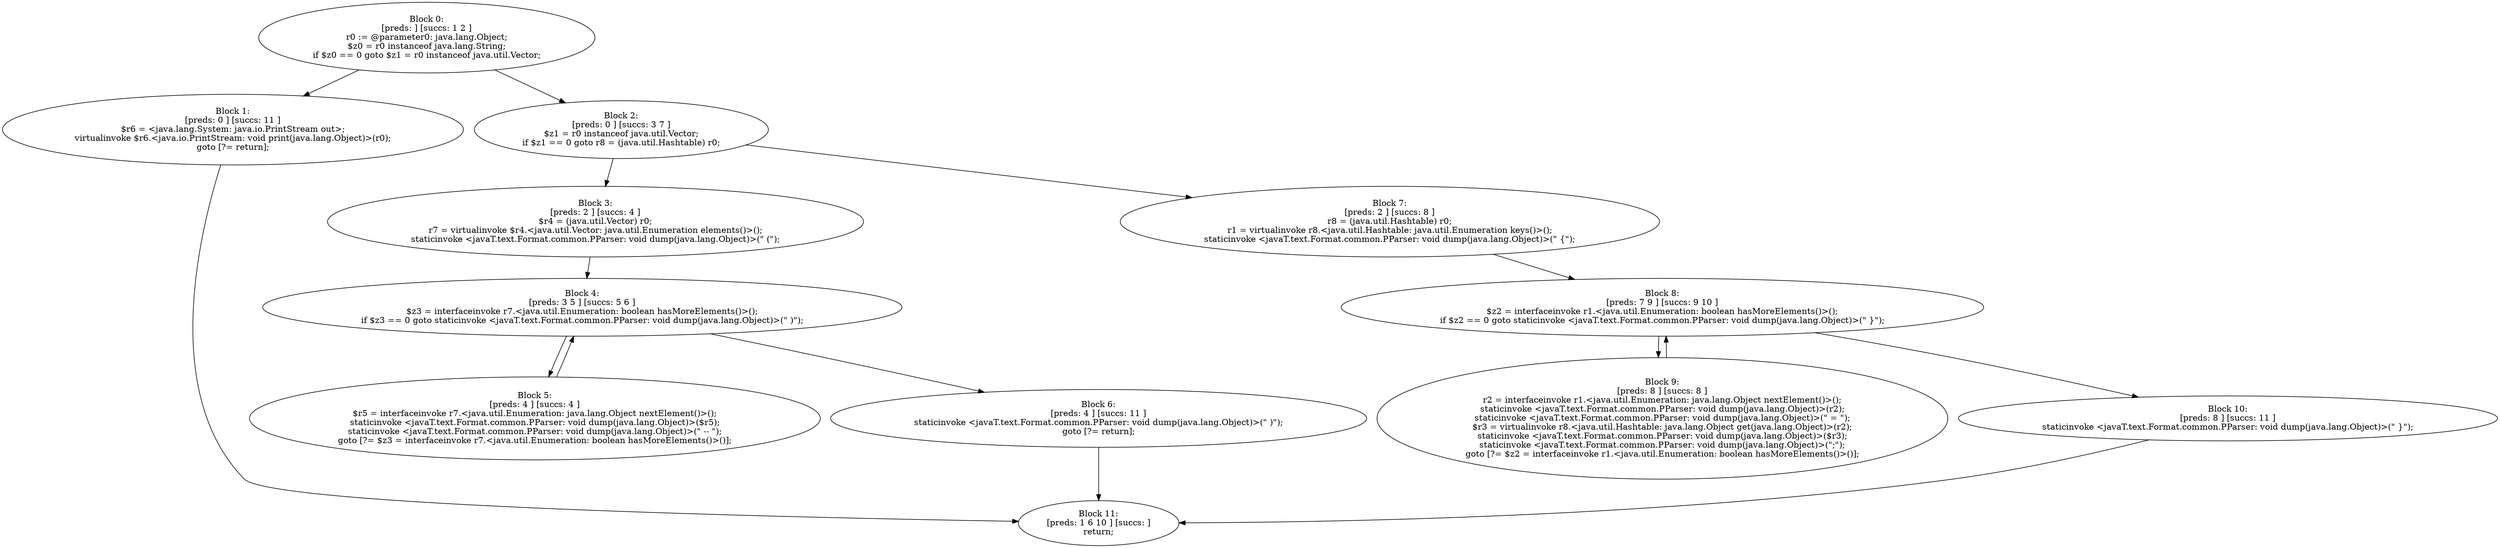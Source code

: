 digraph "unitGraph" {
    "Block 0:
[preds: ] [succs: 1 2 ]
r0 := @parameter0: java.lang.Object;
$z0 = r0 instanceof java.lang.String;
if $z0 == 0 goto $z1 = r0 instanceof java.util.Vector;
"
    "Block 1:
[preds: 0 ] [succs: 11 ]
$r6 = <java.lang.System: java.io.PrintStream out>;
virtualinvoke $r6.<java.io.PrintStream: void print(java.lang.Object)>(r0);
goto [?= return];
"
    "Block 2:
[preds: 0 ] [succs: 3 7 ]
$z1 = r0 instanceof java.util.Vector;
if $z1 == 0 goto r8 = (java.util.Hashtable) r0;
"
    "Block 3:
[preds: 2 ] [succs: 4 ]
$r4 = (java.util.Vector) r0;
r7 = virtualinvoke $r4.<java.util.Vector: java.util.Enumeration elements()>();
staticinvoke <javaT.text.Format.common.PParser: void dump(java.lang.Object)>(\" (\");
"
    "Block 4:
[preds: 3 5 ] [succs: 5 6 ]
$z3 = interfaceinvoke r7.<java.util.Enumeration: boolean hasMoreElements()>();
if $z3 == 0 goto staticinvoke <javaT.text.Format.common.PParser: void dump(java.lang.Object)>(\" )\");
"
    "Block 5:
[preds: 4 ] [succs: 4 ]
$r5 = interfaceinvoke r7.<java.util.Enumeration: java.lang.Object nextElement()>();
staticinvoke <javaT.text.Format.common.PParser: void dump(java.lang.Object)>($r5);
staticinvoke <javaT.text.Format.common.PParser: void dump(java.lang.Object)>(\" -- \");
goto [?= $z3 = interfaceinvoke r7.<java.util.Enumeration: boolean hasMoreElements()>()];
"
    "Block 6:
[preds: 4 ] [succs: 11 ]
staticinvoke <javaT.text.Format.common.PParser: void dump(java.lang.Object)>(\" )\");
goto [?= return];
"
    "Block 7:
[preds: 2 ] [succs: 8 ]
r8 = (java.util.Hashtable) r0;
r1 = virtualinvoke r8.<java.util.Hashtable: java.util.Enumeration keys()>();
staticinvoke <javaT.text.Format.common.PParser: void dump(java.lang.Object)>(\" {\");
"
    "Block 8:
[preds: 7 9 ] [succs: 9 10 ]
$z2 = interfaceinvoke r1.<java.util.Enumeration: boolean hasMoreElements()>();
if $z2 == 0 goto staticinvoke <javaT.text.Format.common.PParser: void dump(java.lang.Object)>(\" }\");
"
    "Block 9:
[preds: 8 ] [succs: 8 ]
r2 = interfaceinvoke r1.<java.util.Enumeration: java.lang.Object nextElement()>();
staticinvoke <javaT.text.Format.common.PParser: void dump(java.lang.Object)>(r2);
staticinvoke <javaT.text.Format.common.PParser: void dump(java.lang.Object)>(\" = \");
$r3 = virtualinvoke r8.<java.util.Hashtable: java.lang.Object get(java.lang.Object)>(r2);
staticinvoke <javaT.text.Format.common.PParser: void dump(java.lang.Object)>($r3);
staticinvoke <javaT.text.Format.common.PParser: void dump(java.lang.Object)>(\";\");
goto [?= $z2 = interfaceinvoke r1.<java.util.Enumeration: boolean hasMoreElements()>()];
"
    "Block 10:
[preds: 8 ] [succs: 11 ]
staticinvoke <javaT.text.Format.common.PParser: void dump(java.lang.Object)>(\" }\");
"
    "Block 11:
[preds: 1 6 10 ] [succs: ]
return;
"
    "Block 0:
[preds: ] [succs: 1 2 ]
r0 := @parameter0: java.lang.Object;
$z0 = r0 instanceof java.lang.String;
if $z0 == 0 goto $z1 = r0 instanceof java.util.Vector;
"->"Block 1:
[preds: 0 ] [succs: 11 ]
$r6 = <java.lang.System: java.io.PrintStream out>;
virtualinvoke $r6.<java.io.PrintStream: void print(java.lang.Object)>(r0);
goto [?= return];
";
    "Block 0:
[preds: ] [succs: 1 2 ]
r0 := @parameter0: java.lang.Object;
$z0 = r0 instanceof java.lang.String;
if $z0 == 0 goto $z1 = r0 instanceof java.util.Vector;
"->"Block 2:
[preds: 0 ] [succs: 3 7 ]
$z1 = r0 instanceof java.util.Vector;
if $z1 == 0 goto r8 = (java.util.Hashtable) r0;
";
    "Block 1:
[preds: 0 ] [succs: 11 ]
$r6 = <java.lang.System: java.io.PrintStream out>;
virtualinvoke $r6.<java.io.PrintStream: void print(java.lang.Object)>(r0);
goto [?= return];
"->"Block 11:
[preds: 1 6 10 ] [succs: ]
return;
";
    "Block 2:
[preds: 0 ] [succs: 3 7 ]
$z1 = r0 instanceof java.util.Vector;
if $z1 == 0 goto r8 = (java.util.Hashtable) r0;
"->"Block 3:
[preds: 2 ] [succs: 4 ]
$r4 = (java.util.Vector) r0;
r7 = virtualinvoke $r4.<java.util.Vector: java.util.Enumeration elements()>();
staticinvoke <javaT.text.Format.common.PParser: void dump(java.lang.Object)>(\" (\");
";
    "Block 2:
[preds: 0 ] [succs: 3 7 ]
$z1 = r0 instanceof java.util.Vector;
if $z1 == 0 goto r8 = (java.util.Hashtable) r0;
"->"Block 7:
[preds: 2 ] [succs: 8 ]
r8 = (java.util.Hashtable) r0;
r1 = virtualinvoke r8.<java.util.Hashtable: java.util.Enumeration keys()>();
staticinvoke <javaT.text.Format.common.PParser: void dump(java.lang.Object)>(\" {\");
";
    "Block 3:
[preds: 2 ] [succs: 4 ]
$r4 = (java.util.Vector) r0;
r7 = virtualinvoke $r4.<java.util.Vector: java.util.Enumeration elements()>();
staticinvoke <javaT.text.Format.common.PParser: void dump(java.lang.Object)>(\" (\");
"->"Block 4:
[preds: 3 5 ] [succs: 5 6 ]
$z3 = interfaceinvoke r7.<java.util.Enumeration: boolean hasMoreElements()>();
if $z3 == 0 goto staticinvoke <javaT.text.Format.common.PParser: void dump(java.lang.Object)>(\" )\");
";
    "Block 4:
[preds: 3 5 ] [succs: 5 6 ]
$z3 = interfaceinvoke r7.<java.util.Enumeration: boolean hasMoreElements()>();
if $z3 == 0 goto staticinvoke <javaT.text.Format.common.PParser: void dump(java.lang.Object)>(\" )\");
"->"Block 5:
[preds: 4 ] [succs: 4 ]
$r5 = interfaceinvoke r7.<java.util.Enumeration: java.lang.Object nextElement()>();
staticinvoke <javaT.text.Format.common.PParser: void dump(java.lang.Object)>($r5);
staticinvoke <javaT.text.Format.common.PParser: void dump(java.lang.Object)>(\" -- \");
goto [?= $z3 = interfaceinvoke r7.<java.util.Enumeration: boolean hasMoreElements()>()];
";
    "Block 4:
[preds: 3 5 ] [succs: 5 6 ]
$z3 = interfaceinvoke r7.<java.util.Enumeration: boolean hasMoreElements()>();
if $z3 == 0 goto staticinvoke <javaT.text.Format.common.PParser: void dump(java.lang.Object)>(\" )\");
"->"Block 6:
[preds: 4 ] [succs: 11 ]
staticinvoke <javaT.text.Format.common.PParser: void dump(java.lang.Object)>(\" )\");
goto [?= return];
";
    "Block 5:
[preds: 4 ] [succs: 4 ]
$r5 = interfaceinvoke r7.<java.util.Enumeration: java.lang.Object nextElement()>();
staticinvoke <javaT.text.Format.common.PParser: void dump(java.lang.Object)>($r5);
staticinvoke <javaT.text.Format.common.PParser: void dump(java.lang.Object)>(\" -- \");
goto [?= $z3 = interfaceinvoke r7.<java.util.Enumeration: boolean hasMoreElements()>()];
"->"Block 4:
[preds: 3 5 ] [succs: 5 6 ]
$z3 = interfaceinvoke r7.<java.util.Enumeration: boolean hasMoreElements()>();
if $z3 == 0 goto staticinvoke <javaT.text.Format.common.PParser: void dump(java.lang.Object)>(\" )\");
";
    "Block 6:
[preds: 4 ] [succs: 11 ]
staticinvoke <javaT.text.Format.common.PParser: void dump(java.lang.Object)>(\" )\");
goto [?= return];
"->"Block 11:
[preds: 1 6 10 ] [succs: ]
return;
";
    "Block 7:
[preds: 2 ] [succs: 8 ]
r8 = (java.util.Hashtable) r0;
r1 = virtualinvoke r8.<java.util.Hashtable: java.util.Enumeration keys()>();
staticinvoke <javaT.text.Format.common.PParser: void dump(java.lang.Object)>(\" {\");
"->"Block 8:
[preds: 7 9 ] [succs: 9 10 ]
$z2 = interfaceinvoke r1.<java.util.Enumeration: boolean hasMoreElements()>();
if $z2 == 0 goto staticinvoke <javaT.text.Format.common.PParser: void dump(java.lang.Object)>(\" }\");
";
    "Block 8:
[preds: 7 9 ] [succs: 9 10 ]
$z2 = interfaceinvoke r1.<java.util.Enumeration: boolean hasMoreElements()>();
if $z2 == 0 goto staticinvoke <javaT.text.Format.common.PParser: void dump(java.lang.Object)>(\" }\");
"->"Block 9:
[preds: 8 ] [succs: 8 ]
r2 = interfaceinvoke r1.<java.util.Enumeration: java.lang.Object nextElement()>();
staticinvoke <javaT.text.Format.common.PParser: void dump(java.lang.Object)>(r2);
staticinvoke <javaT.text.Format.common.PParser: void dump(java.lang.Object)>(\" = \");
$r3 = virtualinvoke r8.<java.util.Hashtable: java.lang.Object get(java.lang.Object)>(r2);
staticinvoke <javaT.text.Format.common.PParser: void dump(java.lang.Object)>($r3);
staticinvoke <javaT.text.Format.common.PParser: void dump(java.lang.Object)>(\";\");
goto [?= $z2 = interfaceinvoke r1.<java.util.Enumeration: boolean hasMoreElements()>()];
";
    "Block 8:
[preds: 7 9 ] [succs: 9 10 ]
$z2 = interfaceinvoke r1.<java.util.Enumeration: boolean hasMoreElements()>();
if $z2 == 0 goto staticinvoke <javaT.text.Format.common.PParser: void dump(java.lang.Object)>(\" }\");
"->"Block 10:
[preds: 8 ] [succs: 11 ]
staticinvoke <javaT.text.Format.common.PParser: void dump(java.lang.Object)>(\" }\");
";
    "Block 9:
[preds: 8 ] [succs: 8 ]
r2 = interfaceinvoke r1.<java.util.Enumeration: java.lang.Object nextElement()>();
staticinvoke <javaT.text.Format.common.PParser: void dump(java.lang.Object)>(r2);
staticinvoke <javaT.text.Format.common.PParser: void dump(java.lang.Object)>(\" = \");
$r3 = virtualinvoke r8.<java.util.Hashtable: java.lang.Object get(java.lang.Object)>(r2);
staticinvoke <javaT.text.Format.common.PParser: void dump(java.lang.Object)>($r3);
staticinvoke <javaT.text.Format.common.PParser: void dump(java.lang.Object)>(\";\");
goto [?= $z2 = interfaceinvoke r1.<java.util.Enumeration: boolean hasMoreElements()>()];
"->"Block 8:
[preds: 7 9 ] [succs: 9 10 ]
$z2 = interfaceinvoke r1.<java.util.Enumeration: boolean hasMoreElements()>();
if $z2 == 0 goto staticinvoke <javaT.text.Format.common.PParser: void dump(java.lang.Object)>(\" }\");
";
    "Block 10:
[preds: 8 ] [succs: 11 ]
staticinvoke <javaT.text.Format.common.PParser: void dump(java.lang.Object)>(\" }\");
"->"Block 11:
[preds: 1 6 10 ] [succs: ]
return;
";
}
